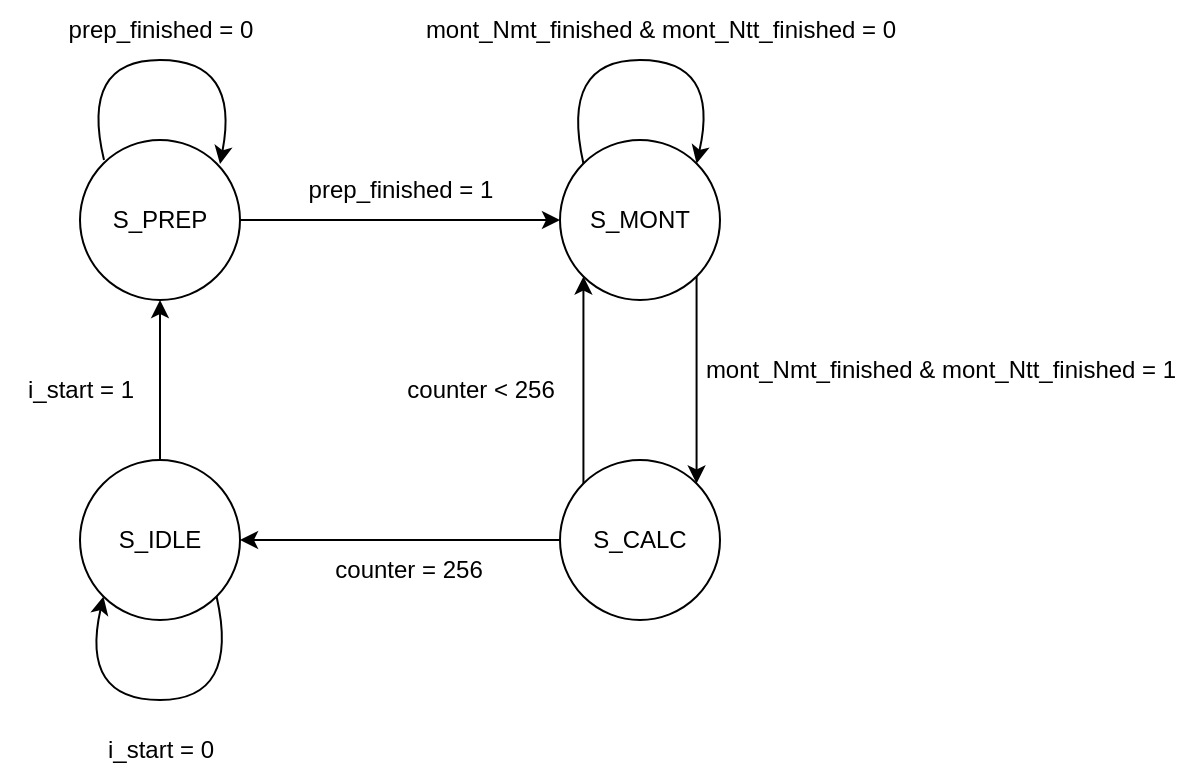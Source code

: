 <mxfile version="24.7.16">
  <diagram name="第 1 页" id="nFxCAqPihgp79klYT4IB">
    <mxGraphModel dx="753" dy="454" grid="1" gridSize="10" guides="1" tooltips="1" connect="1" arrows="1" fold="1" page="1" pageScale="1" pageWidth="827" pageHeight="1169" math="0" shadow="0">
      <root>
        <mxCell id="0" />
        <mxCell id="1" parent="0" />
        <mxCell id="pGws3hwCy2Y-L8Se-ih5-21" style="edgeStyle=orthogonalEdgeStyle;rounded=0;orthogonalLoop=1;jettySize=auto;html=1;exitX=0.5;exitY=0;exitDx=0;exitDy=0;entryX=0.5;entryY=1;entryDx=0;entryDy=0;" edge="1" parent="1" source="pGws3hwCy2Y-L8Se-ih5-1" target="pGws3hwCy2Y-L8Se-ih5-15">
          <mxGeometry relative="1" as="geometry" />
        </mxCell>
        <mxCell id="pGws3hwCy2Y-L8Se-ih5-1" value="S_IDLE" style="ellipse;whiteSpace=wrap;html=1;aspect=fixed;" vertex="1" parent="1">
          <mxGeometry x="200" y="400" width="80" height="80" as="geometry" />
        </mxCell>
        <mxCell id="pGws3hwCy2Y-L8Se-ih5-26" style="edgeStyle=orthogonalEdgeStyle;rounded=0;orthogonalLoop=1;jettySize=auto;html=1;exitX=1;exitY=1;exitDx=0;exitDy=0;entryX=1;entryY=0;entryDx=0;entryDy=0;" edge="1" parent="1" source="pGws3hwCy2Y-L8Se-ih5-2" target="pGws3hwCy2Y-L8Se-ih5-3">
          <mxGeometry relative="1" as="geometry" />
        </mxCell>
        <mxCell id="pGws3hwCy2Y-L8Se-ih5-2" value="S_MONT" style="ellipse;whiteSpace=wrap;html=1;aspect=fixed;" vertex="1" parent="1">
          <mxGeometry x="440" y="240" width="80" height="80" as="geometry" />
        </mxCell>
        <mxCell id="pGws3hwCy2Y-L8Se-ih5-27" style="edgeStyle=orthogonalEdgeStyle;rounded=0;orthogonalLoop=1;jettySize=auto;html=1;exitX=0;exitY=0;exitDx=0;exitDy=0;entryX=0;entryY=1;entryDx=0;entryDy=0;" edge="1" parent="1" source="pGws3hwCy2Y-L8Se-ih5-3" target="pGws3hwCy2Y-L8Se-ih5-2">
          <mxGeometry relative="1" as="geometry" />
        </mxCell>
        <mxCell id="pGws3hwCy2Y-L8Se-ih5-3" value="S_CALC" style="ellipse;whiteSpace=wrap;html=1;aspect=fixed;" vertex="1" parent="1">
          <mxGeometry x="440" y="400" width="80" height="80" as="geometry" />
        </mxCell>
        <mxCell id="pGws3hwCy2Y-L8Se-ih5-8" value="" style="endArrow=classic;html=1;rounded=0;entryX=1;entryY=0.5;entryDx=0;entryDy=0;exitX=0;exitY=0.5;exitDx=0;exitDy=0;" edge="1" parent="1" source="pGws3hwCy2Y-L8Se-ih5-3" target="pGws3hwCy2Y-L8Se-ih5-1">
          <mxGeometry width="50" height="50" relative="1" as="geometry">
            <mxPoint x="410" y="410" as="sourcePoint" />
            <mxPoint x="460" y="360" as="targetPoint" />
          </mxGeometry>
        </mxCell>
        <mxCell id="pGws3hwCy2Y-L8Se-ih5-12" value="" style="curved=1;endArrow=classic;html=1;rounded=0;exitX=0;exitY=0;exitDx=0;exitDy=0;entryX=1;entryY=0;entryDx=0;entryDy=0;" edge="1" parent="1" source="pGws3hwCy2Y-L8Se-ih5-2" target="pGws3hwCy2Y-L8Se-ih5-2">
          <mxGeometry width="50" height="50" relative="1" as="geometry">
            <mxPoint x="490" y="140" as="sourcePoint" />
            <mxPoint x="540" y="90" as="targetPoint" />
            <Array as="points">
              <mxPoint x="440" y="200" />
              <mxPoint x="520" y="200" />
            </Array>
          </mxGeometry>
        </mxCell>
        <mxCell id="pGws3hwCy2Y-L8Se-ih5-14" value="counter = 256" style="text;html=1;align=center;verticalAlign=middle;resizable=0;points=[];autosize=1;strokeColor=none;fillColor=none;" vertex="1" parent="1">
          <mxGeometry x="314" y="440" width="100" height="30" as="geometry" />
        </mxCell>
        <mxCell id="pGws3hwCy2Y-L8Se-ih5-19" style="edgeStyle=orthogonalEdgeStyle;rounded=0;orthogonalLoop=1;jettySize=auto;html=1;exitX=1;exitY=0.5;exitDx=0;exitDy=0;entryX=0;entryY=0.5;entryDx=0;entryDy=0;" edge="1" parent="1" source="pGws3hwCy2Y-L8Se-ih5-15" target="pGws3hwCy2Y-L8Se-ih5-2">
          <mxGeometry relative="1" as="geometry" />
        </mxCell>
        <mxCell id="pGws3hwCy2Y-L8Se-ih5-15" value="S_PREP" style="ellipse;whiteSpace=wrap;html=1;aspect=fixed;" vertex="1" parent="1">
          <mxGeometry x="200" y="240" width="80" height="80" as="geometry" />
        </mxCell>
        <mxCell id="pGws3hwCy2Y-L8Se-ih5-16" value="" style="curved=1;endArrow=classic;html=1;rounded=0;" edge="1" parent="1">
          <mxGeometry width="50" height="50" relative="1" as="geometry">
            <mxPoint x="212" y="250" as="sourcePoint" />
            <mxPoint x="270" y="252" as="targetPoint" />
            <Array as="points">
              <mxPoint x="200" y="200" />
              <mxPoint x="280" y="200" />
            </Array>
          </mxGeometry>
        </mxCell>
        <mxCell id="pGws3hwCy2Y-L8Se-ih5-18" value="prep_finished = 0" style="text;html=1;align=center;verticalAlign=middle;resizable=0;points=[];autosize=1;strokeColor=none;fillColor=none;" vertex="1" parent="1">
          <mxGeometry x="180" y="170" width="120" height="30" as="geometry" />
        </mxCell>
        <mxCell id="pGws3hwCy2Y-L8Se-ih5-20" value="prep_finished = 1" style="text;html=1;align=center;verticalAlign=middle;resizable=0;points=[];autosize=1;strokeColor=none;fillColor=none;" vertex="1" parent="1">
          <mxGeometry x="300" y="250" width="120" height="30" as="geometry" />
        </mxCell>
        <mxCell id="pGws3hwCy2Y-L8Se-ih5-22" value="i_start = 1" style="text;html=1;align=center;verticalAlign=middle;resizable=0;points=[];autosize=1;strokeColor=none;fillColor=none;" vertex="1" parent="1">
          <mxGeometry x="160" y="350" width="80" height="30" as="geometry" />
        </mxCell>
        <mxCell id="pGws3hwCy2Y-L8Se-ih5-24" value="" style="curved=1;endArrow=classic;html=1;rounded=0;entryX=0;entryY=1;entryDx=0;entryDy=0;exitX=1;exitY=1;exitDx=0;exitDy=0;" edge="1" parent="1" source="pGws3hwCy2Y-L8Se-ih5-1" target="pGws3hwCy2Y-L8Se-ih5-1">
          <mxGeometry width="50" height="50" relative="1" as="geometry">
            <mxPoint x="280" y="530" as="sourcePoint" />
            <mxPoint x="210" y="500" as="targetPoint" />
            <Array as="points">
              <mxPoint x="280" y="520" />
              <mxPoint x="200" y="520" />
            </Array>
          </mxGeometry>
        </mxCell>
        <mxCell id="pGws3hwCy2Y-L8Se-ih5-25" value="i_start = 0" style="text;html=1;align=center;verticalAlign=middle;resizable=0;points=[];autosize=1;strokeColor=none;fillColor=none;" vertex="1" parent="1">
          <mxGeometry x="200" y="530" width="80" height="30" as="geometry" />
        </mxCell>
        <mxCell id="pGws3hwCy2Y-L8Se-ih5-28" value="counter &amp;lt; 256" style="text;html=1;align=center;verticalAlign=middle;resizable=0;points=[];autosize=1;strokeColor=none;fillColor=none;" vertex="1" parent="1">
          <mxGeometry x="350" y="350" width="100" height="30" as="geometry" />
        </mxCell>
        <mxCell id="pGws3hwCy2Y-L8Se-ih5-29" value="mont_Nmt_finished &amp;amp; mont_Ntt_finished = 1" style="text;html=1;align=center;verticalAlign=middle;resizable=0;points=[];autosize=1;strokeColor=none;fillColor=none;" vertex="1" parent="1">
          <mxGeometry x="500" y="340" width="260" height="30" as="geometry" />
        </mxCell>
        <mxCell id="pGws3hwCy2Y-L8Se-ih5-30" value="mont_Nmt_finished &amp;amp; mont_Ntt_finished = 0" style="text;html=1;align=center;verticalAlign=middle;resizable=0;points=[];autosize=1;strokeColor=none;fillColor=none;" vertex="1" parent="1">
          <mxGeometry x="360" y="170" width="260" height="30" as="geometry" />
        </mxCell>
      </root>
    </mxGraphModel>
  </diagram>
</mxfile>
